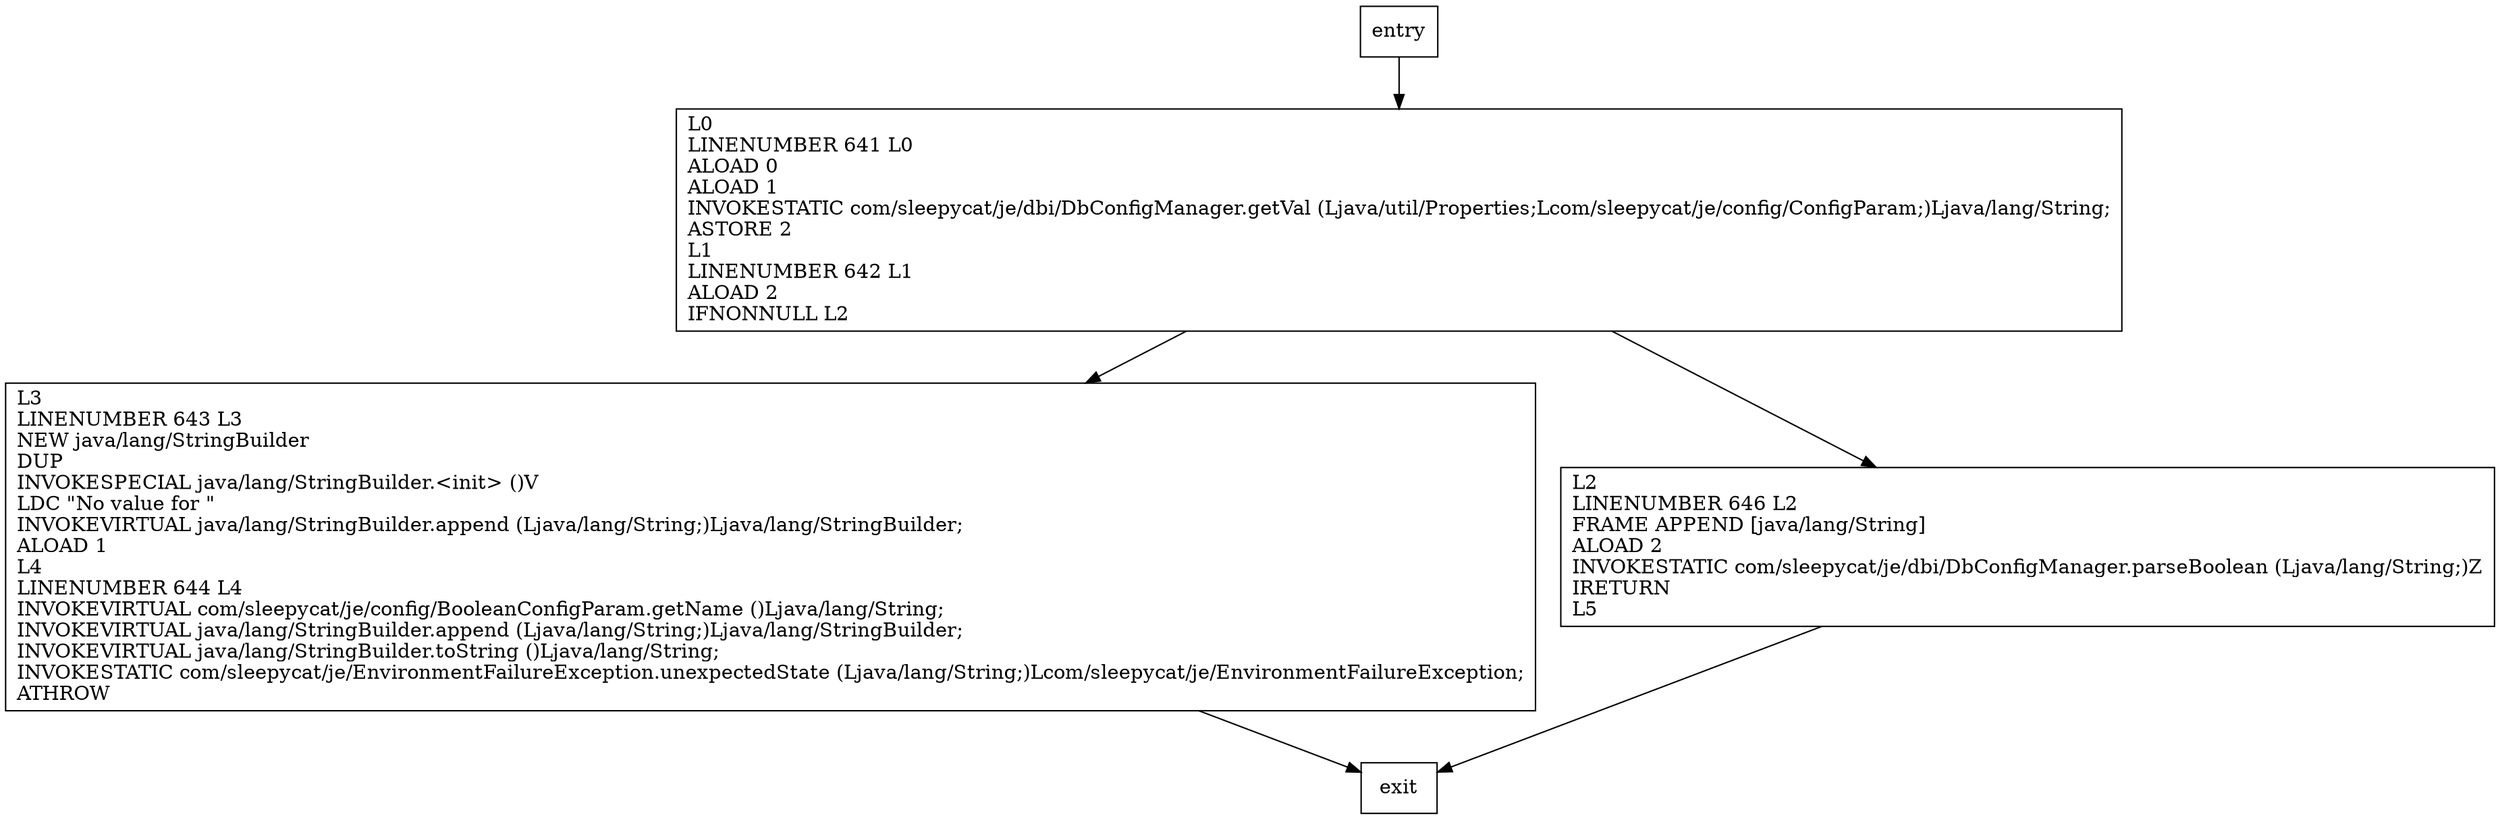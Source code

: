 digraph getBooleanVal {
node [shape=record];
88532862 [label="L3\lLINENUMBER 643 L3\lNEW java/lang/StringBuilder\lDUP\lINVOKESPECIAL java/lang/StringBuilder.\<init\> ()V\lLDC \"No value for \"\lINVOKEVIRTUAL java/lang/StringBuilder.append (Ljava/lang/String;)Ljava/lang/StringBuilder;\lALOAD 1\lL4\lLINENUMBER 644 L4\lINVOKEVIRTUAL com/sleepycat/je/config/BooleanConfigParam.getName ()Ljava/lang/String;\lINVOKEVIRTUAL java/lang/StringBuilder.append (Ljava/lang/String;)Ljava/lang/StringBuilder;\lINVOKEVIRTUAL java/lang/StringBuilder.toString ()Ljava/lang/String;\lINVOKESTATIC com/sleepycat/je/EnvironmentFailureException.unexpectedState (Ljava/lang/String;)Lcom/sleepycat/je/EnvironmentFailureException;\lATHROW\l"];
1838924070 [label="L0\lLINENUMBER 641 L0\lALOAD 0\lALOAD 1\lINVOKESTATIC com/sleepycat/je/dbi/DbConfigManager.getVal (Ljava/util/Properties;Lcom/sleepycat/je/config/ConfigParam;)Ljava/lang/String;\lASTORE 2\lL1\lLINENUMBER 642 L1\lALOAD 2\lIFNONNULL L2\l"];
279964914 [label="L2\lLINENUMBER 646 L2\lFRAME APPEND [java/lang/String]\lALOAD 2\lINVOKESTATIC com/sleepycat/je/dbi/DbConfigManager.parseBoolean (Ljava/lang/String;)Z\lIRETURN\lL5\l"];
entry;
exit;
entry -> 1838924070
88532862 -> exit
1838924070 -> 88532862
1838924070 -> 279964914
279964914 -> exit
}
